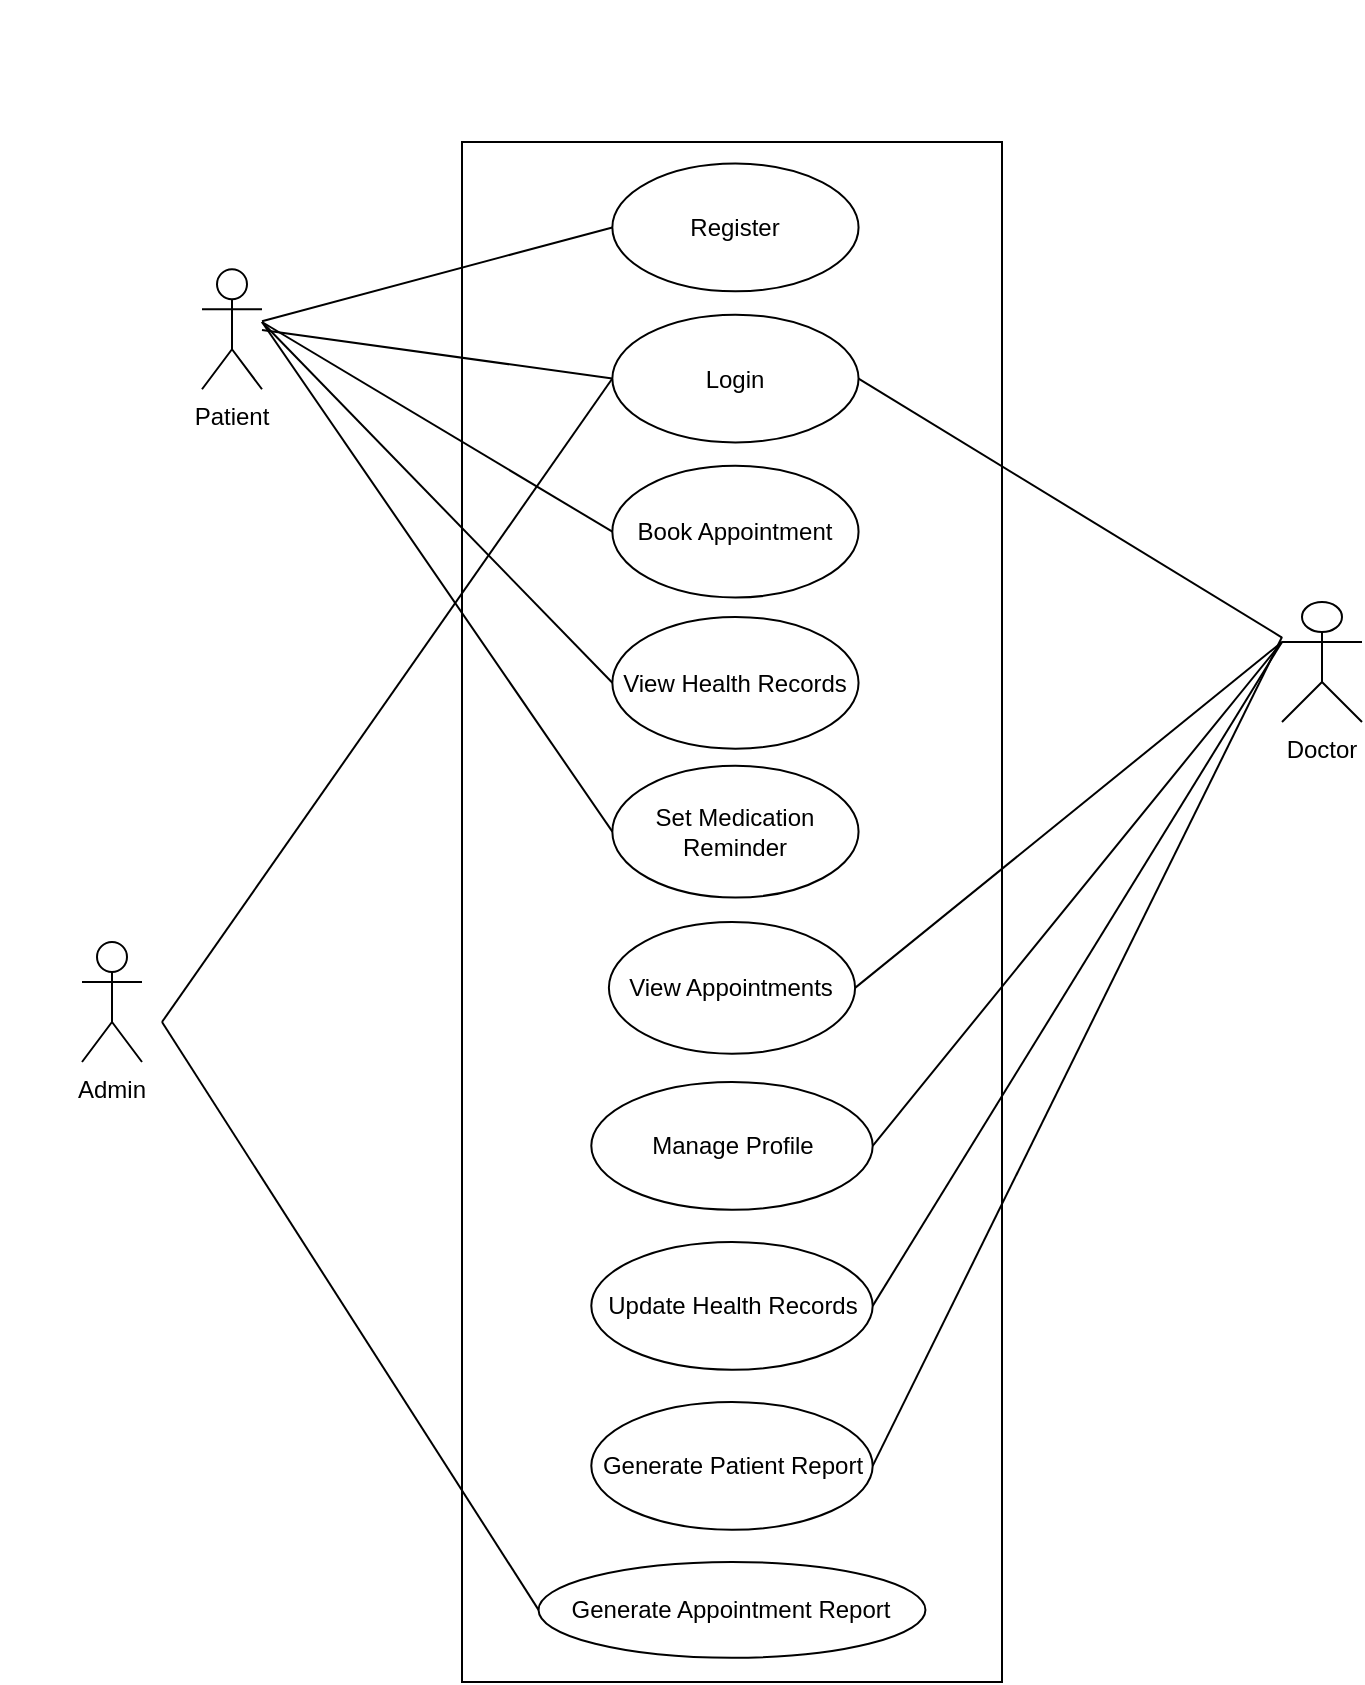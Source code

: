 <mxfile version="26.2.10">
  <diagram name="Use Case Diagram" id="LtW3b2D6iqTIkvBCjVHQ">
    <mxGraphModel dx="466043" dy="389781" grid="1" gridSize="10" guides="1" tooltips="1" connect="1" arrows="1" fold="1" page="1" pageScale="1" pageWidth="850" pageHeight="1400" math="0" shadow="0">
      <root>
        <mxCell id="0" />
        <mxCell id="1" parent="0" />
        <mxCell id="eOyYqEXYC9Eeb9Hgv6LE-8" value="View Appointments" style="ellipse;whiteSpace=wrap;html=1;verticalAlign=middle;fontSize=12;spacingTop=1;" vertex="1" parent="1">
          <mxGeometry x="267.59" y="680.004" width="140.69" height="58.956" as="geometry" />
        </mxCell>
        <mxCell id="eOyYqEXYC9Eeb9Hgv6LE-12" value="Patient" style="shape=umlActor;verticalLabelPosition=bottom;verticalAlign=top;" vertex="1" parent="1">
          <mxGeometry x="100" y="133.62" width="30" height="60" as="geometry" />
        </mxCell>
        <mxCell id="eOyYqEXYC9Eeb9Hgv6LE-13" value="Doctor" style="shape=umlActor;verticalLabelPosition=bottom;verticalAlign=top;" vertex="1" parent="1">
          <mxGeometry x="640" y="300" width="40" height="60" as="geometry" />
        </mxCell>
        <mxCell id="eOyYqEXYC9Eeb9Hgv6LE-14" value="Admin" style="shape=umlActor;verticalLabelPosition=bottom;verticalAlign=top;" vertex="1" parent="1">
          <mxGeometry x="40" y="470" width="30" height="60" as="geometry" />
        </mxCell>
        <mxCell id="eOyYqEXYC9Eeb9Hgv6LE-15" style="endArrow=none;" edge="1" parent="1" source="eOyYqEXYC9Eeb9Hgv6LE-12" target="eOyYqEXYC9Eeb9Hgv6LE-2" />
        <mxCell id="eOyYqEXYC9Eeb9Hgv6LE-16" style="endArrow=none;" edge="1" parent="1" source="eOyYqEXYC9Eeb9Hgv6LE-12" target="eOyYqEXYC9Eeb9Hgv6LE-3" />
        <mxCell id="eOyYqEXYC9Eeb9Hgv6LE-17" style="endArrow=none;" edge="1" parent="1" source="eOyYqEXYC9Eeb9Hgv6LE-12" target="eOyYqEXYC9Eeb9Hgv6LE-4" />
        <mxCell id="eOyYqEXYC9Eeb9Hgv6LE-18" style="endArrow=none;" edge="1" parent="1" source="eOyYqEXYC9Eeb9Hgv6LE-12" target="eOyYqEXYC9Eeb9Hgv6LE-5" />
        <mxCell id="eOyYqEXYC9Eeb9Hgv6LE-19" style="endArrow=none;" edge="1" parent="1" source="eOyYqEXYC9Eeb9Hgv6LE-12" target="eOyYqEXYC9Eeb9Hgv6LE-6" />
        <mxCell id="eOyYqEXYC9Eeb9Hgv6LE-20" style="endArrow=none;" edge="1" parent="1" source="eOyYqEXYC9Eeb9Hgv6LE-13" target="eOyYqEXYC9Eeb9Hgv6LE-3" />
        <mxCell id="eOyYqEXYC9Eeb9Hgv6LE-21" style="endArrow=none;" edge="1" parent="1" source="eOyYqEXYC9Eeb9Hgv6LE-13" target="eOyYqEXYC9Eeb9Hgv6LE-7" />
        <mxCell id="eOyYqEXYC9Eeb9Hgv6LE-22" style="endArrow=none;" edge="1" parent="1" source="eOyYqEXYC9Eeb9Hgv6LE-13" target="eOyYqEXYC9Eeb9Hgv6LE-8" />
        <mxCell id="eOyYqEXYC9Eeb9Hgv6LE-23" style="endArrow=none;" edge="1" parent="1" source="eOyYqEXYC9Eeb9Hgv6LE-13" target="eOyYqEXYC9Eeb9Hgv6LE-9" />
        <mxCell id="eOyYqEXYC9Eeb9Hgv6LE-24" style="endArrow=none;" edge="1" parent="1" source="eOyYqEXYC9Eeb9Hgv6LE-13" target="eOyYqEXYC9Eeb9Hgv6LE-10" />
        <mxCell id="eOyYqEXYC9Eeb9Hgv6LE-25" style="endArrow=none;" edge="1" parent="1" source="eOyYqEXYC9Eeb9Hgv6LE-14" target="eOyYqEXYC9Eeb9Hgv6LE-3" />
        <mxCell id="eOyYqEXYC9Eeb9Hgv6LE-26" style="endArrow=none;" edge="1" parent="1" source="eOyYqEXYC9Eeb9Hgv6LE-14" target="eOyYqEXYC9Eeb9Hgv6LE-11" />
        <mxCell id="eOyYqEXYC9Eeb9Hgv6LE-31" value="" style="group" vertex="1" connectable="0" parent="1">
          <mxGeometry x="270" y="70" width="230" height="770" as="geometry" />
        </mxCell>
        <mxCell id="eOyYqEXYC9Eeb9Hgv6LE-34" value="" style="rounded=0;whiteSpace=wrap;html=1;" vertex="1" parent="eOyYqEXYC9Eeb9Hgv6LE-31">
          <mxGeometry x="-40" width="270" height="770" as="geometry" />
        </mxCell>
        <mxCell id="eOyYqEXYC9Eeb9Hgv6LE-4" value="Book Appointment" style="ellipse;whiteSpace=wrap;html=1;verticalAlign=middle;fontSize=12;spacingTop=1;" vertex="1" parent="eOyYqEXYC9Eeb9Hgv6LE-31">
          <mxGeometry x="35.173" y="161.897" width="123.103" height="65.869" as="geometry" />
        </mxCell>
        <mxCell id="eOyYqEXYC9Eeb9Hgv6LE-5" value="View Health Records" style="ellipse;whiteSpace=wrap;html=1;verticalAlign=middle;fontSize=12;spacingTop=1;" vertex="1" parent="eOyYqEXYC9Eeb9Hgv6LE-31">
          <mxGeometry x="35.173" y="237.459" width="123.103" height="65.869" as="geometry" />
        </mxCell>
        <mxCell id="eOyYqEXYC9Eeb9Hgv6LE-11" value="Generate Appointment Report" style="ellipse;whiteSpace=wrap;html=1;verticalAlign=middle;fontSize=12;spacingTop=1;" vertex="1" parent="eOyYqEXYC9Eeb9Hgv6LE-31">
          <mxGeometry x="-1.73" y="710.002" width="193.45" height="47.905" as="geometry" />
        </mxCell>
        <mxCell id="eOyYqEXYC9Eeb9Hgv6LE-6" value="Set Medication Reminder" style="ellipse;whiteSpace=wrap;html=1;verticalAlign=middle;fontSize=12;spacingTop=1;" vertex="1" parent="eOyYqEXYC9Eeb9Hgv6LE-31">
          <mxGeometry x="35.173" y="311.906" width="123.103" height="65.869" as="geometry" />
        </mxCell>
        <mxCell id="eOyYqEXYC9Eeb9Hgv6LE-9" value="Update Health Records" style="ellipse;whiteSpace=wrap;html=1;verticalAlign=middle;fontSize=12;spacingTop=1;" vertex="1" parent="eOyYqEXYC9Eeb9Hgv6LE-31">
          <mxGeometry x="24.649" y="550.002" width="140.69" height="63.863" as="geometry" />
        </mxCell>
        <mxCell id="eOyYqEXYC9Eeb9Hgv6LE-10" value="Generate Patient Report" style="ellipse;whiteSpace=wrap;html=1;verticalAlign=middle;fontSize=12;spacingTop=1;" vertex="1" parent="eOyYqEXYC9Eeb9Hgv6LE-31">
          <mxGeometry x="24.649" y="630.001" width="140.69" height="63.863" as="geometry" />
        </mxCell>
        <mxCell id="eOyYqEXYC9Eeb9Hgv6LE-3" value="Login" style="ellipse;whiteSpace=wrap;html=1;verticalAlign=middle;fontSize=12;spacingTop=1;" vertex="1" parent="eOyYqEXYC9Eeb9Hgv6LE-31">
          <mxGeometry x="35.172" y="86.342" width="123.103" height="63.863" as="geometry" />
        </mxCell>
        <mxCell id="eOyYqEXYC9Eeb9Hgv6LE-2" value="Register" style="ellipse;whiteSpace=wrap;html=1;verticalAlign=middle;fontSize=12;spacingTop=1;" vertex="1" parent="eOyYqEXYC9Eeb9Hgv6LE-31">
          <mxGeometry x="35.172" y="10.794" width="123.103" height="63.863" as="geometry" />
        </mxCell>
        <mxCell id="eOyYqEXYC9Eeb9Hgv6LE-7" value="Manage Profile" style="ellipse;whiteSpace=wrap;html=1;verticalAlign=middle;fontSize=12;spacingTop=1;" vertex="1" parent="eOyYqEXYC9Eeb9Hgv6LE-31">
          <mxGeometry x="24.649" y="470.004" width="140.69" height="63.863" as="geometry" />
        </mxCell>
        <mxCell id="eOyYqEXYC9Eeb9Hgv6LE-43" value="View Appointments" style="ellipse;whiteSpace=wrap;html=1;verticalAlign=middle;fontSize=12;spacingTop=1;" vertex="1" parent="eOyYqEXYC9Eeb9Hgv6LE-31">
          <mxGeometry x="33.443" y="389.999" width="123.103" height="65.869" as="geometry" />
        </mxCell>
        <mxCell id="eOyYqEXYC9Eeb9Hgv6LE-35" value="" style="endArrow=none;html=1;rounded=0;entryX=0;entryY=0.5;entryDx=0;entryDy=0;" edge="1" parent="1" source="eOyYqEXYC9Eeb9Hgv6LE-12" target="eOyYqEXYC9Eeb9Hgv6LE-2">
          <mxGeometry width="50" height="50" relative="1" as="geometry">
            <mxPoint x="450" y="210" as="sourcePoint" />
            <mxPoint x="500" y="160" as="targetPoint" />
          </mxGeometry>
        </mxCell>
        <mxCell id="eOyYqEXYC9Eeb9Hgv6LE-36" value="" style="endArrow=none;html=1;rounded=0;entryX=0;entryY=0.5;entryDx=0;entryDy=0;" edge="1" parent="1" target="eOyYqEXYC9Eeb9Hgv6LE-3">
          <mxGeometry width="50" height="50" relative="1" as="geometry">
            <mxPoint x="130" y="164" as="sourcePoint" />
            <mxPoint x="500" y="160" as="targetPoint" />
          </mxGeometry>
        </mxCell>
        <mxCell id="eOyYqEXYC9Eeb9Hgv6LE-37" value="" style="endArrow=none;html=1;rounded=0;entryX=0;entryY=0.5;entryDx=0;entryDy=0;" edge="1" parent="1" target="eOyYqEXYC9Eeb9Hgv6LE-4">
          <mxGeometry width="50" height="50" relative="1" as="geometry">
            <mxPoint x="130" y="160" as="sourcePoint" />
            <mxPoint x="500" y="160" as="targetPoint" />
          </mxGeometry>
        </mxCell>
        <mxCell id="eOyYqEXYC9Eeb9Hgv6LE-38" value="" style="endArrow=none;html=1;rounded=0;entryX=0;entryY=0.5;entryDx=0;entryDy=0;" edge="1" parent="1" target="eOyYqEXYC9Eeb9Hgv6LE-6">
          <mxGeometry width="50" height="50" relative="1" as="geometry">
            <mxPoint x="130" y="160" as="sourcePoint" />
            <mxPoint x="500" y="160" as="targetPoint" />
          </mxGeometry>
        </mxCell>
        <mxCell id="eOyYqEXYC9Eeb9Hgv6LE-39" value="" style="endArrow=none;html=1;rounded=0;entryX=0;entryY=0.5;entryDx=0;entryDy=0;" edge="1" parent="1" target="eOyYqEXYC9Eeb9Hgv6LE-5">
          <mxGeometry width="50" height="50" relative="1" as="geometry">
            <mxPoint x="130" y="160" as="sourcePoint" />
            <mxPoint x="500" y="160" as="targetPoint" />
          </mxGeometry>
        </mxCell>
        <mxCell id="eOyYqEXYC9Eeb9Hgv6LE-40" value="" style="endArrow=none;html=1;rounded=0;entryX=0;entryY=0.333;entryDx=0;entryDy=0;entryPerimeter=0;exitX=1;exitY=0.5;exitDx=0;exitDy=0;" edge="1" parent="1" source="eOyYqEXYC9Eeb9Hgv6LE-43" target="eOyYqEXYC9Eeb9Hgv6LE-13">
          <mxGeometry width="50" height="50" relative="1" as="geometry">
            <mxPoint x="560" y="715" as="sourcePoint" />
            <mxPoint x="500" y="250" as="targetPoint" />
          </mxGeometry>
        </mxCell>
        <mxCell id="eOyYqEXYC9Eeb9Hgv6LE-41" value="" style="endArrow=none;html=1;rounded=0;entryX=0;entryY=0.333;entryDx=0;entryDy=0;entryPerimeter=0;exitX=1;exitY=0.5;exitDx=0;exitDy=0;" edge="1" parent="1" source="eOyYqEXYC9Eeb9Hgv6LE-7" target="eOyYqEXYC9Eeb9Hgv6LE-13">
          <mxGeometry width="50" height="50" relative="1" as="geometry">
            <mxPoint x="450" y="300" as="sourcePoint" />
            <mxPoint x="500" y="250" as="targetPoint" />
          </mxGeometry>
        </mxCell>
        <mxCell id="eOyYqEXYC9Eeb9Hgv6LE-42" value="" style="endArrow=none;html=1;rounded=0;exitX=1;exitY=0.5;exitDx=0;exitDy=0;" edge="1" parent="1" source="eOyYqEXYC9Eeb9Hgv6LE-3" target="eOyYqEXYC9Eeb9Hgv6LE-13">
          <mxGeometry width="50" height="50" relative="1" as="geometry">
            <mxPoint x="450" y="300" as="sourcePoint" />
            <mxPoint x="500" y="250" as="targetPoint" />
          </mxGeometry>
        </mxCell>
        <mxCell id="eOyYqEXYC9Eeb9Hgv6LE-44" value="" style="endArrow=none;html=1;rounded=0;exitX=1;exitY=0.5;exitDx=0;exitDy=0;" edge="1" parent="1" source="eOyYqEXYC9Eeb9Hgv6LE-10">
          <mxGeometry width="50" height="50" relative="1" as="geometry">
            <mxPoint x="450" y="480" as="sourcePoint" />
            <mxPoint x="640" y="317.5" as="targetPoint" />
          </mxGeometry>
        </mxCell>
        <mxCell id="eOyYqEXYC9Eeb9Hgv6LE-45" value="" style="endArrow=none;html=1;rounded=0;entryX=0;entryY=0.333;entryDx=0;entryDy=0;entryPerimeter=0;exitX=1;exitY=0.5;exitDx=0;exitDy=0;" edge="1" parent="1" source="eOyYqEXYC9Eeb9Hgv6LE-9" target="eOyYqEXYC9Eeb9Hgv6LE-13">
          <mxGeometry width="50" height="50" relative="1" as="geometry">
            <mxPoint x="450" y="480" as="sourcePoint" />
            <mxPoint x="500" y="430" as="targetPoint" />
          </mxGeometry>
        </mxCell>
        <mxCell id="eOyYqEXYC9Eeb9Hgv6LE-46" value="" style="endArrow=none;html=1;rounded=0;entryX=0;entryY=0.5;entryDx=0;entryDy=0;" edge="1" parent="1" target="eOyYqEXYC9Eeb9Hgv6LE-3">
          <mxGeometry width="50" height="50" relative="1" as="geometry">
            <mxPoint x="80" y="510" as="sourcePoint" />
            <mxPoint x="200" y="390" as="targetPoint" />
          </mxGeometry>
        </mxCell>
        <mxCell id="eOyYqEXYC9Eeb9Hgv6LE-47" value="" style="endArrow=none;html=1;rounded=0;entryX=0;entryY=0.5;entryDx=0;entryDy=0;" edge="1" parent="1" target="eOyYqEXYC9Eeb9Hgv6LE-11">
          <mxGeometry width="50" height="50" relative="1" as="geometry">
            <mxPoint x="80" y="510" as="sourcePoint" />
            <mxPoint x="500" y="250" as="targetPoint" />
          </mxGeometry>
        </mxCell>
      </root>
    </mxGraphModel>
  </diagram>
</mxfile>
